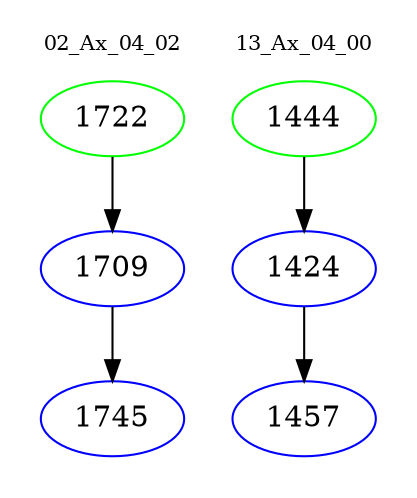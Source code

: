 digraph{
subgraph cluster_0 {
color = white
label = "02_Ax_04_02";
fontsize=10;
T0_1722 [label="1722", color="green"]
T0_1722 -> T0_1709 [color="black"]
T0_1709 [label="1709", color="blue"]
T0_1709 -> T0_1745 [color="black"]
T0_1745 [label="1745", color="blue"]
}
subgraph cluster_1 {
color = white
label = "13_Ax_04_00";
fontsize=10;
T1_1444 [label="1444", color="green"]
T1_1444 -> T1_1424 [color="black"]
T1_1424 [label="1424", color="blue"]
T1_1424 -> T1_1457 [color="black"]
T1_1457 [label="1457", color="blue"]
}
}
